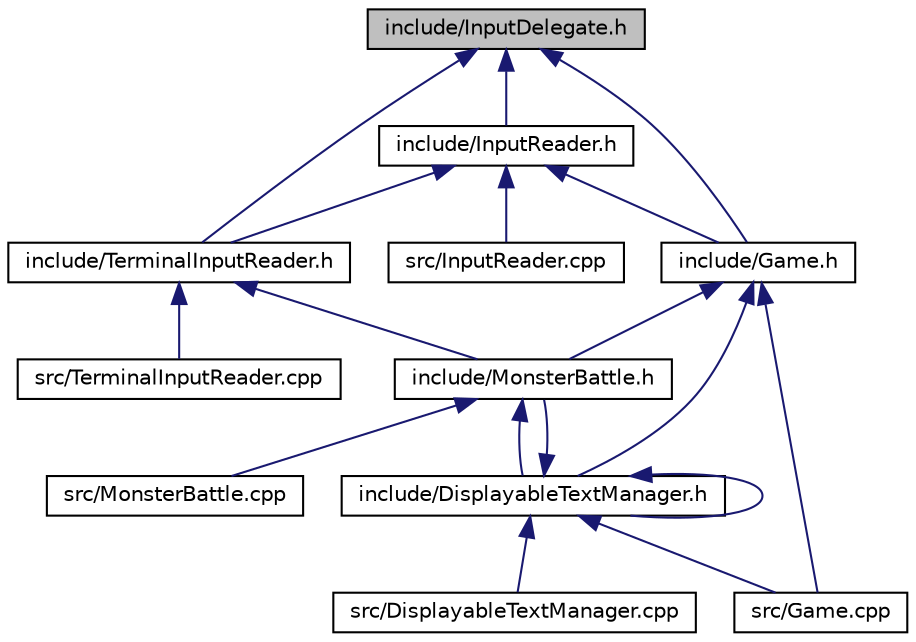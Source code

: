 digraph "include/InputDelegate.h"
{
  edge [fontname="Helvetica",fontsize="10",labelfontname="Helvetica",labelfontsize="10"];
  node [fontname="Helvetica",fontsize="10",shape=record];
  Node1 [label="include/InputDelegate.h",height=0.2,width=0.4,color="black", fillcolor="grey75", style="filled", fontcolor="black"];
  Node1 -> Node2 [dir="back",color="midnightblue",fontsize="10",style="solid"];
  Node2 [label="include/InputReader.h",height=0.2,width=0.4,color="black", fillcolor="white", style="filled",URL="$InputReader_8h.html"];
  Node2 -> Node3 [dir="back",color="midnightblue",fontsize="10",style="solid"];
  Node3 [label="include/TerminalInputReader.h",height=0.2,width=0.4,color="black", fillcolor="white", style="filled",URL="$TerminalInputReader_8h.html"];
  Node3 -> Node4 [dir="back",color="midnightblue",fontsize="10",style="solid"];
  Node4 [label="include/MonsterBattle.h",height=0.2,width=0.4,color="black", fillcolor="white", style="filled",URL="$MonsterBattle_8h.html"];
  Node4 -> Node5 [dir="back",color="midnightblue",fontsize="10",style="solid"];
  Node5 [label="include/DisplayableTextManager.h",height=0.2,width=0.4,color="black", fillcolor="white", style="filled",URL="$DisplayableTextManager_8h.html"];
  Node5 -> Node5 [dir="back",color="midnightblue",fontsize="10",style="solid"];
  Node5 -> Node4 [dir="back",color="midnightblue",fontsize="10",style="solid"];
  Node5 -> Node6 [dir="back",color="midnightblue",fontsize="10",style="solid"];
  Node6 [label="src/DisplayableTextManager.cpp",height=0.2,width=0.4,color="black", fillcolor="white", style="filled",URL="$DisplayableTextManager_8cpp.html"];
  Node5 -> Node7 [dir="back",color="midnightblue",fontsize="10",style="solid"];
  Node7 [label="src/Game.cpp",height=0.2,width=0.4,color="black", fillcolor="white", style="filled",URL="$Game_8cpp.html"];
  Node4 -> Node8 [dir="back",color="midnightblue",fontsize="10",style="solid"];
  Node8 [label="src/MonsterBattle.cpp",height=0.2,width=0.4,color="black", fillcolor="white", style="filled",URL="$MonsterBattle_8cpp.html"];
  Node3 -> Node9 [dir="back",color="midnightblue",fontsize="10",style="solid"];
  Node9 [label="src/TerminalInputReader.cpp",height=0.2,width=0.4,color="black", fillcolor="white", style="filled",URL="$TerminalInputReader_8cpp.html"];
  Node2 -> Node10 [dir="back",color="midnightblue",fontsize="10",style="solid"];
  Node10 [label="include/Game.h",height=0.2,width=0.4,color="black", fillcolor="white", style="filled",URL="$Game_8h.html"];
  Node10 -> Node4 [dir="back",color="midnightblue",fontsize="10",style="solid"];
  Node10 -> Node5 [dir="back",color="midnightblue",fontsize="10",style="solid"];
  Node10 -> Node7 [dir="back",color="midnightblue",fontsize="10",style="solid"];
  Node2 -> Node11 [dir="back",color="midnightblue",fontsize="10",style="solid"];
  Node11 [label="src/InputReader.cpp",height=0.2,width=0.4,color="black", fillcolor="white", style="filled",URL="$InputReader_8cpp.html"];
  Node1 -> Node3 [dir="back",color="midnightblue",fontsize="10",style="solid"];
  Node1 -> Node10 [dir="back",color="midnightblue",fontsize="10",style="solid"];
}
